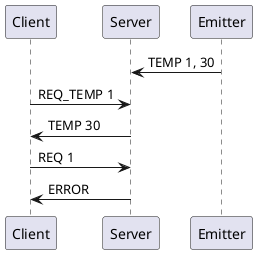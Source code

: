 @startuml
participant Client order 10
participant Server order 20
participant Emitter order 30

Emitter->Server : TEMP 1, 30
Client->Server : REQ_TEMP 1
Server->Client : TEMP 30

Client->Server : REQ 1
Server->Client : ERROR 

@enduml